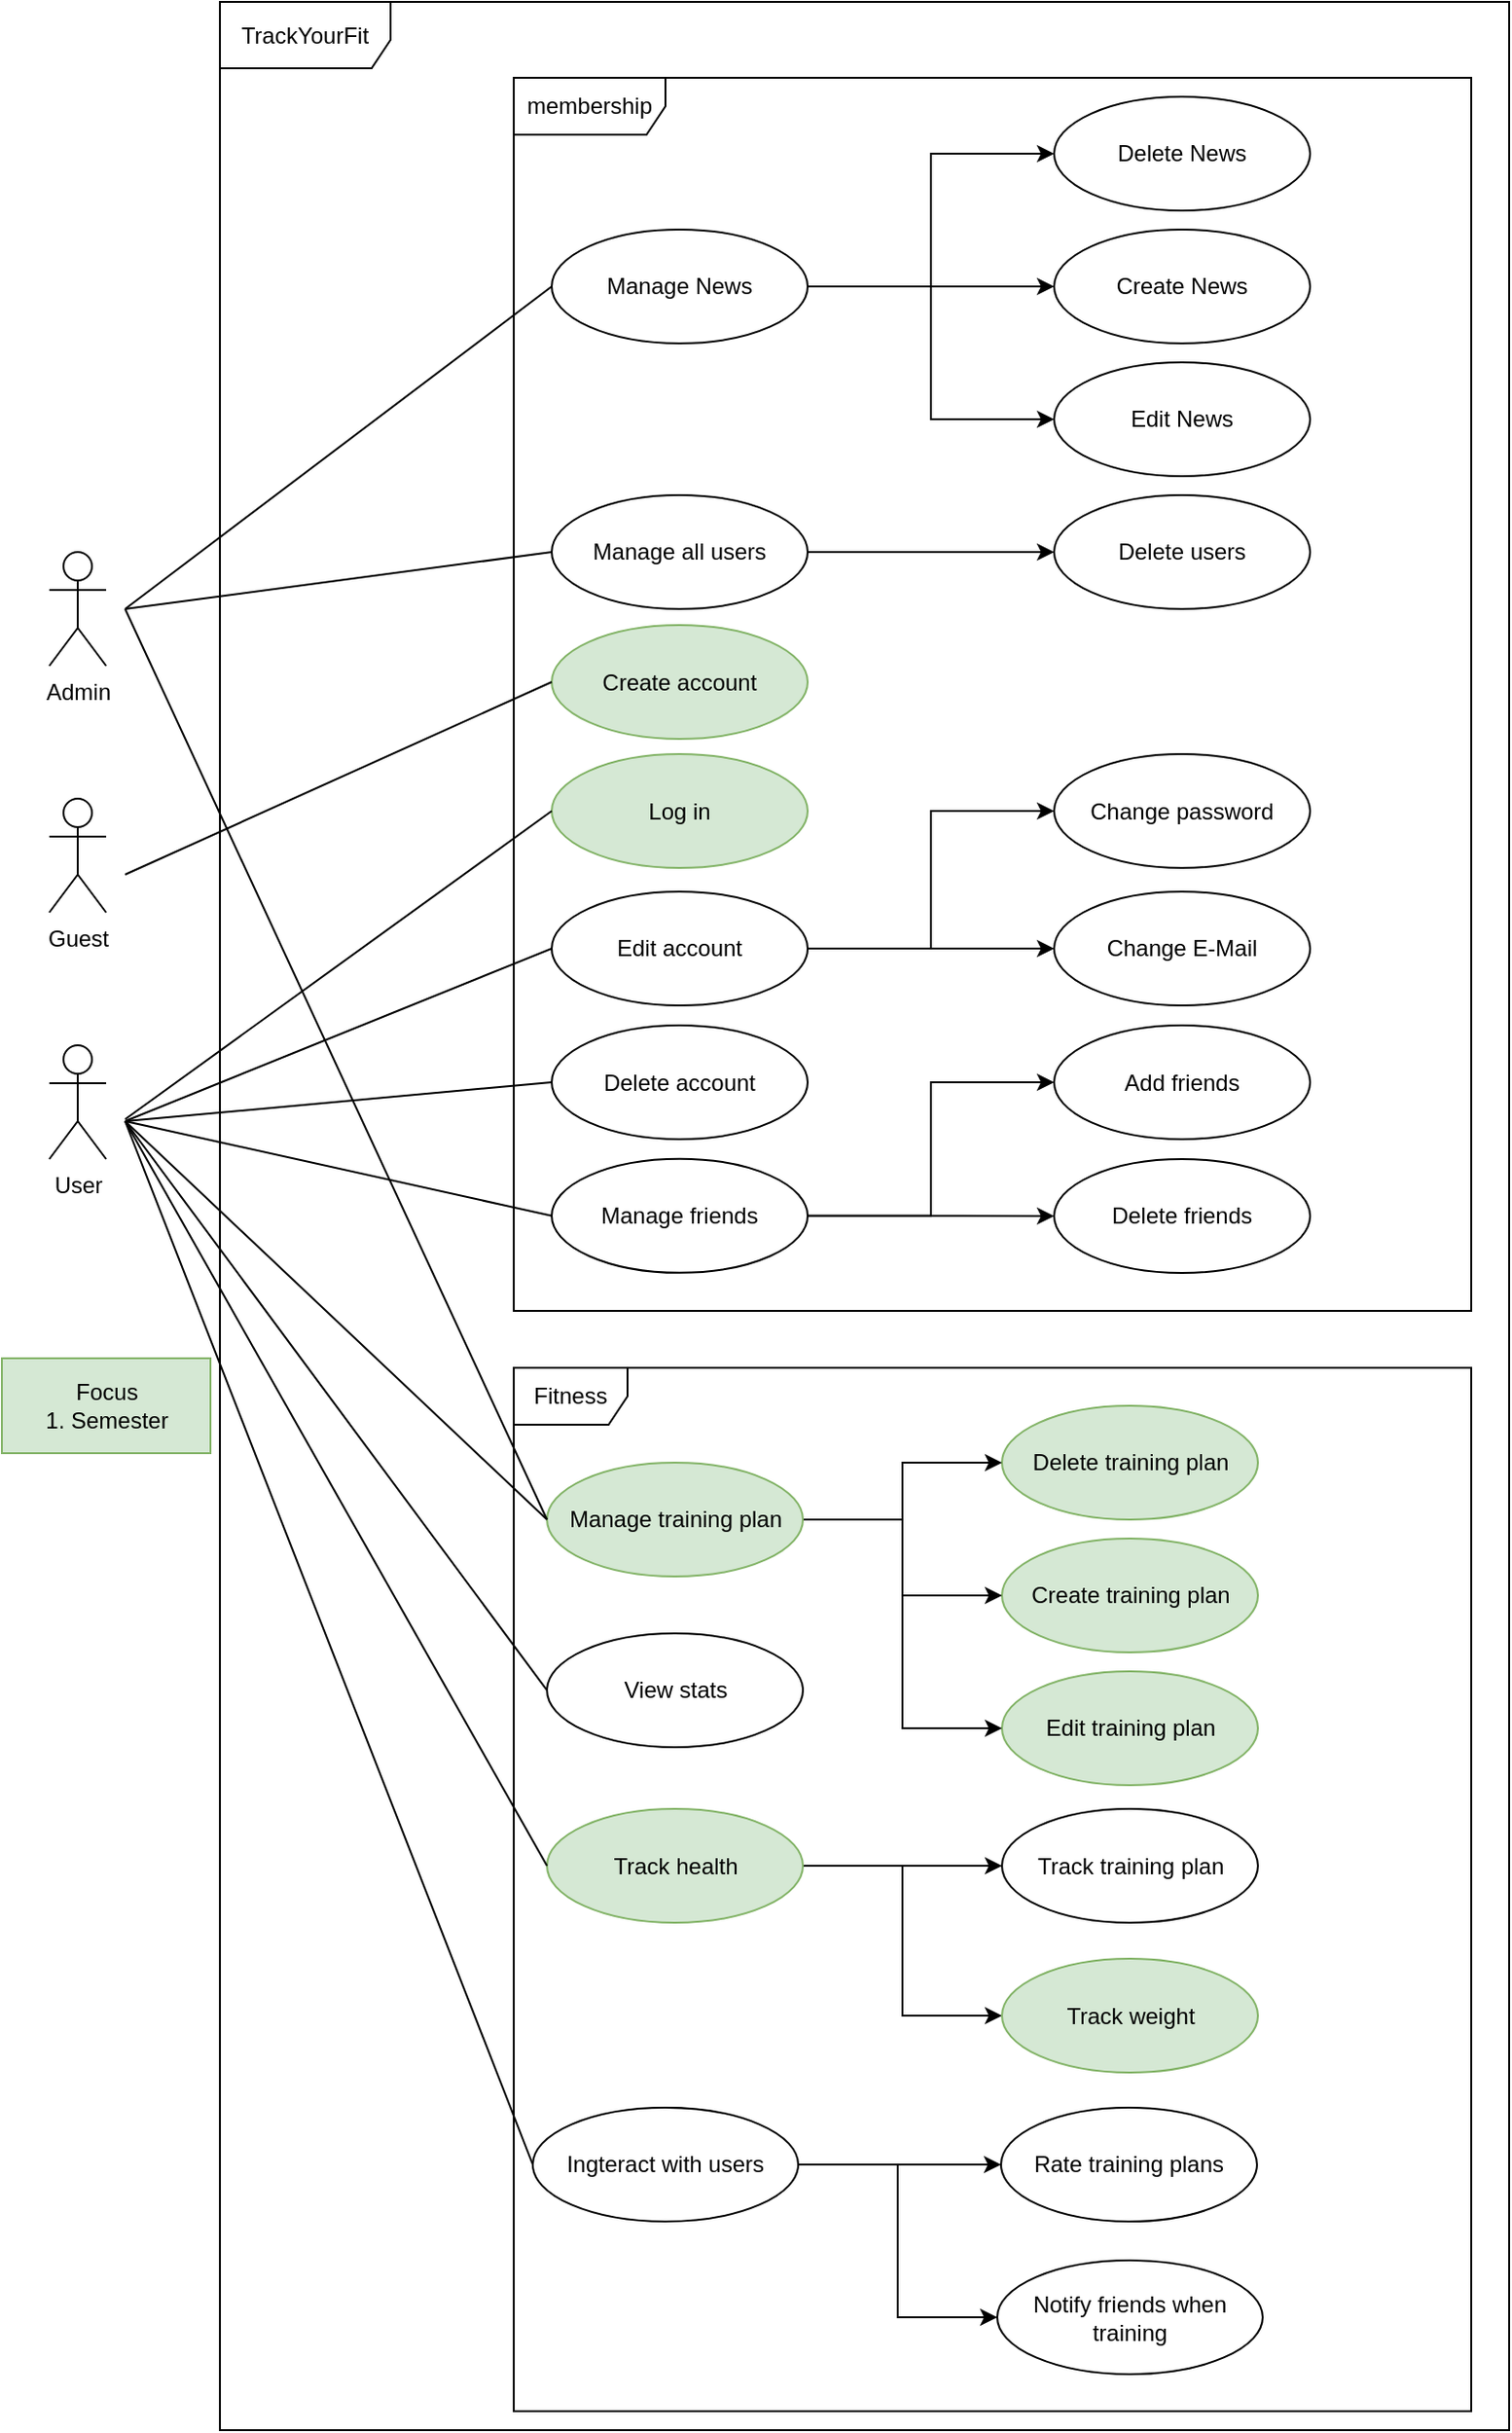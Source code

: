 <mxfile version="12.3.9" type="github" pages="1">
  <diagram id="fFb238TyB3PJ5mMqvvUI" name="Page-1">
    <mxGraphModel dx="1038" dy="1749" grid="1" gridSize="10" guides="1" tooltips="1" connect="1" arrows="1" fold="1" page="1" pageScale="1" pageWidth="827" pageHeight="1169" math="0" shadow="0">
      <root>
        <mxCell id="0"/>
        <mxCell id="1" parent="0"/>
        <mxCell id="ECVslOZb0kvUAlRfD1S1-1" value="Admin" style="shape=umlActor;verticalLabelPosition=bottom;labelBackgroundColor=#ffffff;verticalAlign=top;html=1;" parent="1" vertex="1">
          <mxGeometry x="30" y="160" width="30" height="60" as="geometry"/>
        </mxCell>
        <mxCell id="ECVslOZb0kvUAlRfD1S1-2" value="Guest" style="shape=umlActor;verticalLabelPosition=bottom;labelBackgroundColor=#ffffff;verticalAlign=top;html=1;" parent="1" vertex="1">
          <mxGeometry x="30" y="290" width="30" height="60" as="geometry"/>
        </mxCell>
        <mxCell id="ECVslOZb0kvUAlRfD1S1-3" value="User" style="shape=umlActor;verticalLabelPosition=bottom;labelBackgroundColor=#ffffff;verticalAlign=top;html=1;" parent="1" vertex="1">
          <mxGeometry x="30" y="420" width="30" height="60" as="geometry"/>
        </mxCell>
        <mxCell id="ECVslOZb0kvUAlRfD1S1-6" value="TrackYourFit" style="shape=umlFrame;whiteSpace=wrap;html=1;width=90;height=35;" parent="1" vertex="1">
          <mxGeometry x="120" y="-130" width="680" height="1280" as="geometry"/>
        </mxCell>
        <mxCell id="ECVslOZb0kvUAlRfD1S1-8" value="membership" style="shape=umlFrame;whiteSpace=wrap;html=1;width=80;height=30;" parent="1" vertex="1">
          <mxGeometry x="275" y="-90" width="505" height="650" as="geometry"/>
        </mxCell>
        <mxCell id="ECVslOZb0kvUAlRfD1S1-11" value="Create account" style="ellipse;whiteSpace=wrap;html=1;fillColor=#d5e8d4;strokeColor=#82b366;" parent="1" vertex="1">
          <mxGeometry x="295" y="198.5" width="135" height="60" as="geometry"/>
        </mxCell>
        <mxCell id="ECVslOZb0kvUAlRfD1S1-12" value="Log in" style="ellipse;whiteSpace=wrap;html=1;fillColor=#d5e8d4;strokeColor=#82b366;" parent="1" vertex="1">
          <mxGeometry x="295" y="266.5" width="135" height="60" as="geometry"/>
        </mxCell>
        <mxCell id="ECVslOZb0kvUAlRfD1S1-55" style="edgeStyle=orthogonalEdgeStyle;rounded=0;orthogonalLoop=1;jettySize=auto;html=1;exitX=1;exitY=0.5;exitDx=0;exitDy=0;entryX=0;entryY=0.5;entryDx=0;entryDy=0;" parent="1" source="ECVslOZb0kvUAlRfD1S1-13" target="ECVslOZb0kvUAlRfD1S1-45" edge="1">
          <mxGeometry relative="1" as="geometry"/>
        </mxCell>
        <mxCell id="ECVslOZb0kvUAlRfD1S1-13" value="Edit account" style="ellipse;whiteSpace=wrap;html=1;" parent="1" vertex="1">
          <mxGeometry x="295" y="339" width="135" height="60" as="geometry"/>
        </mxCell>
        <mxCell id="ECVslOZb0kvUAlRfD1S1-14" value="Delete account" style="ellipse;whiteSpace=wrap;html=1;" parent="1" vertex="1">
          <mxGeometry x="295" y="409.5" width="135" height="60" as="geometry"/>
        </mxCell>
        <mxCell id="ECVslOZb0kvUAlRfD1S1-15" value="Fitness" style="shape=umlFrame;whiteSpace=wrap;html=1;" parent="1" vertex="1">
          <mxGeometry x="275" y="590" width="505" height="550" as="geometry"/>
        </mxCell>
        <mxCell id="ECVslOZb0kvUAlRfD1S1-16" value="Create training plan" style="ellipse;whiteSpace=wrap;html=1;fillColor=#d5e8d4;strokeColor=#82b366;" parent="1" vertex="1">
          <mxGeometry x="532.5" y="680" width="135" height="60" as="geometry"/>
        </mxCell>
        <mxCell id="ECVslOZb0kvUAlRfD1S1-17" value="Edit training plan" style="ellipse;whiteSpace=wrap;html=1;fillColor=#d5e8d4;strokeColor=#82b366;" parent="1" vertex="1">
          <mxGeometry x="532.5" y="750" width="135" height="60" as="geometry"/>
        </mxCell>
        <mxCell id="ECVslOZb0kvUAlRfD1S1-18" value="Delete training plan" style="ellipse;whiteSpace=wrap;html=1;fillColor=#d5e8d4;strokeColor=#82b366;" parent="1" vertex="1">
          <mxGeometry x="532.5" y="610" width="135" height="60" as="geometry"/>
        </mxCell>
        <mxCell id="ECVslOZb0kvUAlRfD1S1-19" value="Track training plan" style="ellipse;whiteSpace=wrap;html=1;" parent="1" vertex="1">
          <mxGeometry x="532.5" y="822.5" width="135" height="60" as="geometry"/>
        </mxCell>
        <mxCell id="ECVslOZb0kvUAlRfD1S1-20" value="View stats" style="ellipse;whiteSpace=wrap;html=1;" parent="1" vertex="1">
          <mxGeometry x="292.5" y="730" width="135" height="60" as="geometry"/>
        </mxCell>
        <mxCell id="ECVslOZb0kvUAlRfD1S1-69" style="edgeStyle=orthogonalEdgeStyle;rounded=0;orthogonalLoop=1;jettySize=auto;html=1;entryX=0;entryY=0.5;entryDx=0;entryDy=0;" parent="1" source="ECVslOZb0kvUAlRfD1S1-21" target="ECVslOZb0kvUAlRfD1S1-19" edge="1">
          <mxGeometry relative="1" as="geometry"/>
        </mxCell>
        <mxCell id="ECVslOZb0kvUAlRfD1S1-73" style="edgeStyle=orthogonalEdgeStyle;rounded=0;orthogonalLoop=1;jettySize=auto;html=1;entryX=0;entryY=0.5;entryDx=0;entryDy=0;" parent="1" source="ECVslOZb0kvUAlRfD1S1-21" target="ECVslOZb0kvUAlRfD1S1-72" edge="1">
          <mxGeometry relative="1" as="geometry"/>
        </mxCell>
        <mxCell id="ECVslOZb0kvUAlRfD1S1-21" value="Track health" style="ellipse;whiteSpace=wrap;html=1;fillColor=#d5e8d4;strokeColor=#82b366;" parent="1" vertex="1">
          <mxGeometry x="292.5" y="822.5" width="135" height="60" as="geometry"/>
        </mxCell>
        <mxCell id="ECVslOZb0kvUAlRfD1S1-22" value="Notify friends when training" style="ellipse;whiteSpace=wrap;html=1;" parent="1" vertex="1">
          <mxGeometry x="530" y="1060.5" width="140" height="60" as="geometry"/>
        </mxCell>
        <mxCell id="ECVslOZb0kvUAlRfD1S1-56" style="edgeStyle=orthogonalEdgeStyle;rounded=0;orthogonalLoop=1;jettySize=auto;html=1;entryX=0;entryY=0.5;entryDx=0;entryDy=0;" parent="1" source="ECVslOZb0kvUAlRfD1S1-23" target="ECVslOZb0kvUAlRfD1S1-43" edge="1">
          <mxGeometry relative="1" as="geometry"/>
        </mxCell>
        <mxCell id="ECVslOZb0kvUAlRfD1S1-57" style="edgeStyle=orthogonalEdgeStyle;rounded=0;orthogonalLoop=1;jettySize=auto;html=1;entryX=0;entryY=0.5;entryDx=0;entryDy=0;" parent="1" source="ECVslOZb0kvUAlRfD1S1-23" target="ECVslOZb0kvUAlRfD1S1-47" edge="1">
          <mxGeometry relative="1" as="geometry"/>
        </mxCell>
        <mxCell id="ECVslOZb0kvUAlRfD1S1-23" value="Manage friends" style="ellipse;whiteSpace=wrap;html=1;" parent="1" vertex="1">
          <mxGeometry x="295" y="479.9" width="135" height="60" as="geometry"/>
        </mxCell>
        <mxCell id="ECVslOZb0kvUAlRfD1S1-58" style="edgeStyle=orthogonalEdgeStyle;rounded=0;orthogonalLoop=1;jettySize=auto;html=1;entryX=0;entryY=0.5;entryDx=0;entryDy=0;" parent="1" source="ECVslOZb0kvUAlRfD1S1-24" target="ECVslOZb0kvUAlRfD1S1-52" edge="1">
          <mxGeometry relative="1" as="geometry"/>
        </mxCell>
        <mxCell id="ECVslOZb0kvUAlRfD1S1-24" value="Manage all users" style="ellipse;whiteSpace=wrap;html=1;" parent="1" vertex="1">
          <mxGeometry x="295" y="130" width="135" height="60" as="geometry"/>
        </mxCell>
        <mxCell id="ECVslOZb0kvUAlRfD1S1-28" value="Rate training plans" style="ellipse;whiteSpace=wrap;html=1;" parent="1" vertex="1">
          <mxGeometry x="532" y="980" width="135" height="60" as="geometry"/>
        </mxCell>
        <mxCell id="ECVslOZb0kvUAlRfD1S1-32" value="" style="endArrow=none;html=1;entryX=0;entryY=0.5;entryDx=0;entryDy=0;" parent="1" target="ECVslOZb0kvUAlRfD1S1-24" edge="1">
          <mxGeometry relative="1" as="geometry">
            <mxPoint x="70" y="190" as="sourcePoint"/>
            <mxPoint x="300" y="190" as="targetPoint"/>
          </mxGeometry>
        </mxCell>
        <mxCell id="ECVslOZb0kvUAlRfD1S1-35" value="" style="endArrow=none;html=1;entryX=0;entryY=0.5;entryDx=0;entryDy=0;" parent="1" target="ECVslOZb0kvUAlRfD1S1-11" edge="1">
          <mxGeometry relative="1" as="geometry">
            <mxPoint x="70" y="330" as="sourcePoint"/>
            <mxPoint x="307.5" y="161.5" as="targetPoint"/>
          </mxGeometry>
        </mxCell>
        <mxCell id="ECVslOZb0kvUAlRfD1S1-36" value="" style="endArrow=none;html=1;entryX=0;entryY=0.5;entryDx=0;entryDy=0;" parent="1" target="ECVslOZb0kvUAlRfD1S1-12" edge="1">
          <mxGeometry relative="1" as="geometry">
            <mxPoint x="70" y="459" as="sourcePoint"/>
            <mxPoint x="295" y="420.5" as="targetPoint"/>
          </mxGeometry>
        </mxCell>
        <mxCell id="ECVslOZb0kvUAlRfD1S1-37" value="" style="endArrow=none;html=1;entryX=0;entryY=0.5;entryDx=0;entryDy=0;" parent="1" target="ECVslOZb0kvUAlRfD1S1-13" edge="1">
          <mxGeometry relative="1" as="geometry">
            <mxPoint x="70" y="460" as="sourcePoint"/>
            <mxPoint x="305" y="306.5" as="targetPoint"/>
          </mxGeometry>
        </mxCell>
        <mxCell id="ECVslOZb0kvUAlRfD1S1-38" value="" style="endArrow=none;html=1;entryX=0;entryY=0.5;entryDx=0;entryDy=0;" parent="1" target="ECVslOZb0kvUAlRfD1S1-14" edge="1">
          <mxGeometry relative="1" as="geometry">
            <mxPoint x="70" y="460" as="sourcePoint"/>
            <mxPoint x="305" y="379" as="targetPoint"/>
          </mxGeometry>
        </mxCell>
        <mxCell id="ECVslOZb0kvUAlRfD1S1-39" value="" style="endArrow=none;html=1;entryX=0;entryY=0.5;entryDx=0;entryDy=0;" parent="1" target="ECVslOZb0kvUAlRfD1S1-23" edge="1">
          <mxGeometry relative="1" as="geometry">
            <mxPoint x="70" y="460" as="sourcePoint"/>
            <mxPoint x="315" y="389" as="targetPoint"/>
          </mxGeometry>
        </mxCell>
        <mxCell id="ECVslOZb0kvUAlRfD1S1-59" style="edgeStyle=orthogonalEdgeStyle;rounded=0;orthogonalLoop=1;jettySize=auto;html=1;entryX=0;entryY=0.5;entryDx=0;entryDy=0;" parent="1" source="ECVslOZb0kvUAlRfD1S1-40" target="ECVslOZb0kvUAlRfD1S1-18" edge="1">
          <mxGeometry relative="1" as="geometry"/>
        </mxCell>
        <mxCell id="ECVslOZb0kvUAlRfD1S1-60" style="edgeStyle=orthogonalEdgeStyle;rounded=0;orthogonalLoop=1;jettySize=auto;html=1;entryX=0;entryY=0.5;entryDx=0;entryDy=0;" parent="1" source="ECVslOZb0kvUAlRfD1S1-40" target="ECVslOZb0kvUAlRfD1S1-16" edge="1">
          <mxGeometry relative="1" as="geometry"/>
        </mxCell>
        <mxCell id="ECVslOZb0kvUAlRfD1S1-61" style="edgeStyle=orthogonalEdgeStyle;rounded=0;orthogonalLoop=1;jettySize=auto;html=1;entryX=0;entryY=0.5;entryDx=0;entryDy=0;" parent="1" source="ECVslOZb0kvUAlRfD1S1-40" target="ECVslOZb0kvUAlRfD1S1-17" edge="1">
          <mxGeometry relative="1" as="geometry"/>
        </mxCell>
        <mxCell id="ECVslOZb0kvUAlRfD1S1-40" value="Manage training plan" style="ellipse;whiteSpace=wrap;html=1;fillColor=#d5e8d4;strokeColor=#82b366;" parent="1" vertex="1">
          <mxGeometry x="292.5" y="640" width="135" height="60" as="geometry"/>
        </mxCell>
        <mxCell id="ECVslOZb0kvUAlRfD1S1-63" style="edgeStyle=orthogonalEdgeStyle;rounded=0;orthogonalLoop=1;jettySize=auto;html=1;entryX=0;entryY=0.5;entryDx=0;entryDy=0;" parent="1" source="ECVslOZb0kvUAlRfD1S1-42" target="ECVslOZb0kvUAlRfD1S1-28" edge="1">
          <mxGeometry relative="1" as="geometry"/>
        </mxCell>
        <mxCell id="ECVslOZb0kvUAlRfD1S1-64" style="edgeStyle=orthogonalEdgeStyle;rounded=0;orthogonalLoop=1;jettySize=auto;html=1;entryX=0;entryY=0.5;entryDx=0;entryDy=0;" parent="1" source="ECVslOZb0kvUAlRfD1S1-42" target="ECVslOZb0kvUAlRfD1S1-22" edge="1">
          <mxGeometry relative="1" as="geometry"/>
        </mxCell>
        <mxCell id="ECVslOZb0kvUAlRfD1S1-42" value="Ingteract with users" style="ellipse;whiteSpace=wrap;html=1;" parent="1" vertex="1">
          <mxGeometry x="285" y="980" width="140" height="60" as="geometry"/>
        </mxCell>
        <mxCell id="ECVslOZb0kvUAlRfD1S1-43" value="Add friends" style="ellipse;whiteSpace=wrap;html=1;" parent="1" vertex="1">
          <mxGeometry x="560" y="409.5" width="135" height="60" as="geometry"/>
        </mxCell>
        <mxCell id="ECVslOZb0kvUAlRfD1S1-44" value="Change E-Mail" style="ellipse;whiteSpace=wrap;html=1;" parent="1" vertex="1">
          <mxGeometry x="560" y="339" width="135" height="60" as="geometry"/>
        </mxCell>
        <mxCell id="ECVslOZb0kvUAlRfD1S1-45" value="Change password" style="ellipse;whiteSpace=wrap;html=1;" parent="1" vertex="1">
          <mxGeometry x="560" y="266.5" width="135" height="60" as="geometry"/>
        </mxCell>
        <mxCell id="ECVslOZb0kvUAlRfD1S1-47" value="Delete friends" style="ellipse;whiteSpace=wrap;html=1;" parent="1" vertex="1">
          <mxGeometry x="560" y="480" width="135" height="60" as="geometry"/>
        </mxCell>
        <mxCell id="ECVslOZb0kvUAlRfD1S1-52" value="Delete users" style="ellipse;whiteSpace=wrap;html=1;" parent="1" vertex="1">
          <mxGeometry x="560" y="130" width="135" height="60" as="geometry"/>
        </mxCell>
        <mxCell id="ECVslOZb0kvUAlRfD1S1-54" value="" style="endArrow=classic;html=1;exitX=1;exitY=0.5;exitDx=0;exitDy=0;entryX=0;entryY=0.5;entryDx=0;entryDy=0;" parent="1" source="ECVslOZb0kvUAlRfD1S1-13" target="ECVslOZb0kvUAlRfD1S1-44" edge="1">
          <mxGeometry width="50" height="50" relative="1" as="geometry">
            <mxPoint x="480" y="400" as="sourcePoint"/>
            <mxPoint x="530" y="350" as="targetPoint"/>
          </mxGeometry>
        </mxCell>
        <mxCell id="ECVslOZb0kvUAlRfD1S1-65" value="" style="endArrow=none;html=1;entryX=0;entryY=0.5;entryDx=0;entryDy=0;" parent="1" target="ECVslOZb0kvUAlRfD1S1-40" edge="1">
          <mxGeometry relative="1" as="geometry">
            <mxPoint x="70" y="460" as="sourcePoint"/>
            <mxPoint x="305" y="379" as="targetPoint"/>
          </mxGeometry>
        </mxCell>
        <mxCell id="ECVslOZb0kvUAlRfD1S1-66" value="" style="endArrow=none;html=1;entryX=0;entryY=0.5;entryDx=0;entryDy=0;" parent="1" target="ECVslOZb0kvUAlRfD1S1-20" edge="1">
          <mxGeometry relative="1" as="geometry">
            <mxPoint x="70" y="460" as="sourcePoint"/>
            <mxPoint x="315" y="389" as="targetPoint"/>
          </mxGeometry>
        </mxCell>
        <mxCell id="ECVslOZb0kvUAlRfD1S1-67" value="" style="endArrow=none;html=1;entryX=0;entryY=0.5;entryDx=0;entryDy=0;" parent="1" target="ECVslOZb0kvUAlRfD1S1-21" edge="1">
          <mxGeometry relative="1" as="geometry">
            <mxPoint x="70" y="460" as="sourcePoint"/>
            <mxPoint x="325" y="399" as="targetPoint"/>
          </mxGeometry>
        </mxCell>
        <mxCell id="ECVslOZb0kvUAlRfD1S1-68" value="" style="endArrow=none;html=1;entryX=0;entryY=0.5;entryDx=0;entryDy=0;" parent="1" target="ECVslOZb0kvUAlRfD1S1-42" edge="1">
          <mxGeometry relative="1" as="geometry">
            <mxPoint x="70" y="460" as="sourcePoint"/>
            <mxPoint x="302.5" y="862.5" as="targetPoint"/>
          </mxGeometry>
        </mxCell>
        <mxCell id="ECVslOZb0kvUAlRfD1S1-72" value="Track weight" style="ellipse;whiteSpace=wrap;html=1;fillColor=#d5e8d4;strokeColor=#82b366;" parent="1" vertex="1">
          <mxGeometry x="532.5" y="901.5" width="135" height="60" as="geometry"/>
        </mxCell>
        <mxCell id="ECVslOZb0kvUAlRfD1S1-74" value="" style="endArrow=none;html=1;entryX=0;entryY=0.5;entryDx=0;entryDy=0;" parent="1" target="ECVslOZb0kvUAlRfD1S1-40" edge="1">
          <mxGeometry relative="1" as="geometry">
            <mxPoint x="70" y="190" as="sourcePoint"/>
            <mxPoint x="305" y="170" as="targetPoint"/>
          </mxGeometry>
        </mxCell>
        <mxCell id="ECVslOZb0kvUAlRfD1S1-77" value="Focus&lt;br&gt;1. Semester" style="html=1;fillColor=#d5e8d4;strokeColor=#82b366;" parent="1" vertex="1">
          <mxGeometry x="5" y="585" width="110" height="50" as="geometry"/>
        </mxCell>
        <mxCell id="TCtCacCLyBXmjOLngmCE-1" value="Manage News" style="ellipse;whiteSpace=wrap;html=1;" vertex="1" parent="1">
          <mxGeometry x="295" y="-10" width="135" height="60" as="geometry"/>
        </mxCell>
        <mxCell id="TCtCacCLyBXmjOLngmCE-2" value="Create News" style="ellipse;whiteSpace=wrap;html=1;" vertex="1" parent="1">
          <mxGeometry x="560" y="-10" width="135" height="60" as="geometry"/>
        </mxCell>
        <mxCell id="TCtCacCLyBXmjOLngmCE-3" value="Edit News" style="ellipse;whiteSpace=wrap;html=1;" vertex="1" parent="1">
          <mxGeometry x="560" y="60" width="135" height="60" as="geometry"/>
        </mxCell>
        <mxCell id="TCtCacCLyBXmjOLngmCE-4" value="Delete News" style="ellipse;whiteSpace=wrap;html=1;" vertex="1" parent="1">
          <mxGeometry x="560" y="-80" width="135" height="60" as="geometry"/>
        </mxCell>
        <mxCell id="TCtCacCLyBXmjOLngmCE-5" value="" style="endArrow=none;html=1;entryX=0;entryY=0.5;entryDx=0;entryDy=0;" edge="1" parent="1" target="TCtCacCLyBXmjOLngmCE-1">
          <mxGeometry width="50" height="50" relative="1" as="geometry">
            <mxPoint x="70" y="190" as="sourcePoint"/>
            <mxPoint x="200" y="60" as="targetPoint"/>
          </mxGeometry>
        </mxCell>
        <mxCell id="TCtCacCLyBXmjOLngmCE-9" style="edgeStyle=orthogonalEdgeStyle;rounded=0;orthogonalLoop=1;jettySize=auto;html=1;entryX=0;entryY=0.5;entryDx=0;entryDy=0;exitX=1;exitY=0.5;exitDx=0;exitDy=0;" edge="1" parent="1" source="TCtCacCLyBXmjOLngmCE-1" target="TCtCacCLyBXmjOLngmCE-4">
          <mxGeometry relative="1" as="geometry">
            <mxPoint x="450" y="42" as="sourcePoint"/>
            <mxPoint x="579.5" y="-30" as="targetPoint"/>
          </mxGeometry>
        </mxCell>
        <mxCell id="TCtCacCLyBXmjOLngmCE-10" style="edgeStyle=orthogonalEdgeStyle;rounded=0;orthogonalLoop=1;jettySize=auto;html=1;exitX=1;exitY=0.5;exitDx=0;exitDy=0;" edge="1" parent="1" source="TCtCacCLyBXmjOLngmCE-1">
          <mxGeometry relative="1" as="geometry">
            <mxPoint x="440" y="30" as="sourcePoint"/>
            <mxPoint x="560" y="20" as="targetPoint"/>
          </mxGeometry>
        </mxCell>
        <mxCell id="TCtCacCLyBXmjOLngmCE-11" style="edgeStyle=orthogonalEdgeStyle;rounded=0;orthogonalLoop=1;jettySize=auto;html=1;entryX=0;entryY=0.5;entryDx=0;entryDy=0;exitX=1;exitY=0.5;exitDx=0;exitDy=0;" edge="1" parent="1" source="TCtCacCLyBXmjOLngmCE-1" target="TCtCacCLyBXmjOLngmCE-3">
          <mxGeometry relative="1" as="geometry">
            <mxPoint x="450" y="40" as="sourcePoint"/>
            <mxPoint x="580" y="-30" as="targetPoint"/>
          </mxGeometry>
        </mxCell>
      </root>
    </mxGraphModel>
  </diagram>
</mxfile>
